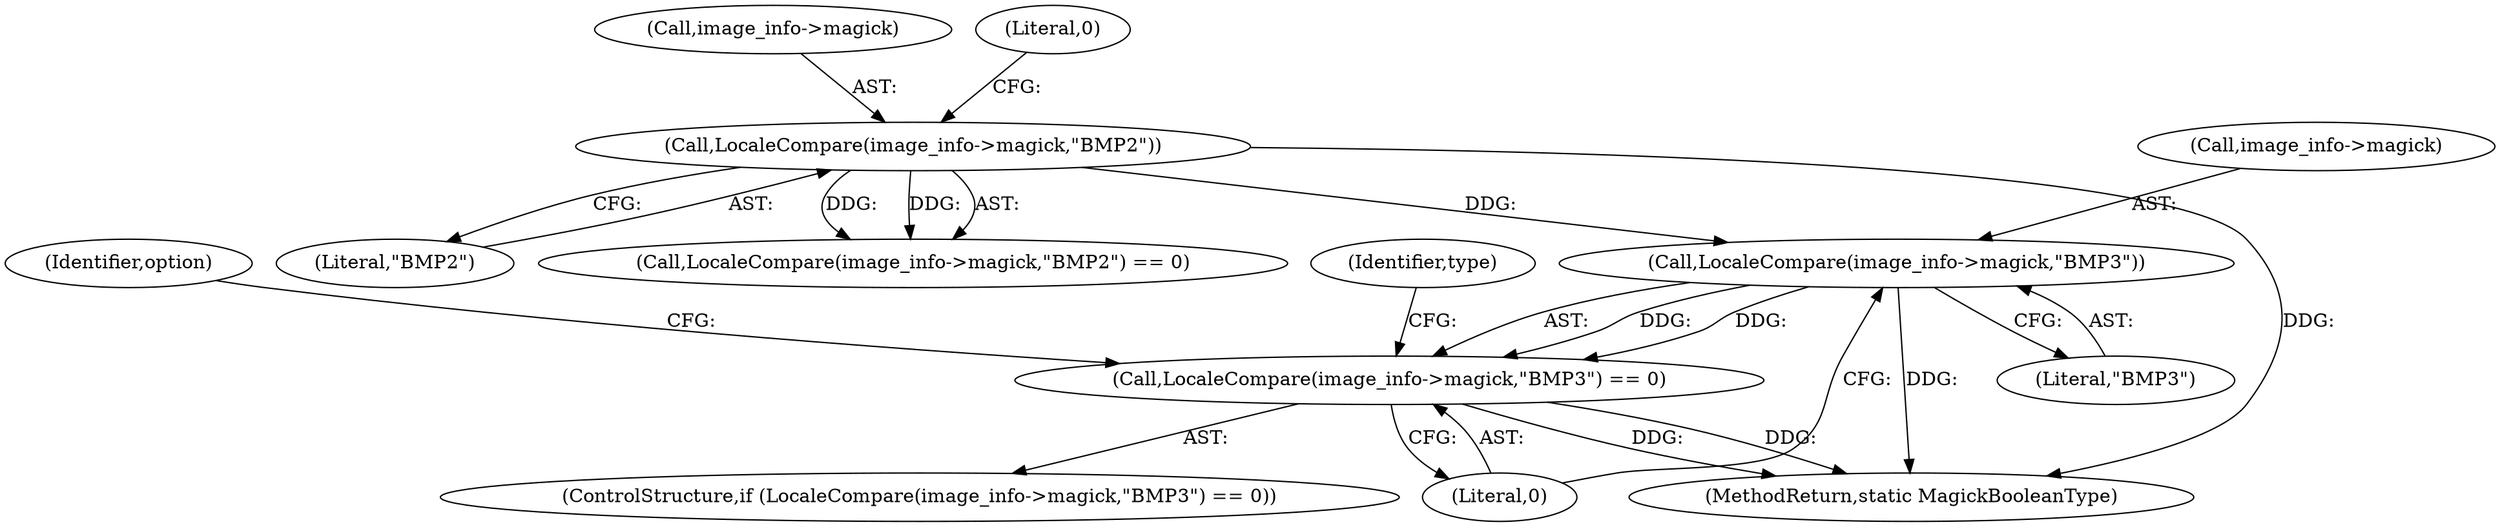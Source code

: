 digraph "0_ImageMagick_4cc6ec8a4197d4c008577127736bf7985d632323@pointer" {
"1000227" [label="(Call,LocaleCompare(image_info->magick,\"BMP3\"))"];
"1000215" [label="(Call,LocaleCompare(image_info->magick,\"BMP2\"))"];
"1000226" [label="(Call,LocaleCompare(image_info->magick,\"BMP3\") == 0)"];
"1000228" [label="(Call,image_info->magick)"];
"1000225" [label="(ControlStructure,if (LocaleCompare(image_info->magick,\"BMP3\") == 0))"];
"1000219" [label="(Literal,\"BMP2\")"];
"1000232" [label="(Literal,0)"];
"1000215" [label="(Call,LocaleCompare(image_info->magick,\"BMP2\"))"];
"1000237" [label="(Identifier,option)"];
"1000226" [label="(Call,LocaleCompare(image_info->magick,\"BMP3\") == 0)"];
"1000227" [label="(Call,LocaleCompare(image_info->magick,\"BMP3\"))"];
"1002596" [label="(MethodReturn,static MagickBooleanType)"];
"1000216" [label="(Call,image_info->magick)"];
"1000220" [label="(Literal,0)"];
"1000234" [label="(Identifier,type)"];
"1000231" [label="(Literal,\"BMP3\")"];
"1000214" [label="(Call,LocaleCompare(image_info->magick,\"BMP2\") == 0)"];
"1000227" -> "1000226"  [label="AST: "];
"1000227" -> "1000231"  [label="CFG: "];
"1000228" -> "1000227"  [label="AST: "];
"1000231" -> "1000227"  [label="AST: "];
"1000232" -> "1000227"  [label="CFG: "];
"1000227" -> "1002596"  [label="DDG: "];
"1000227" -> "1000226"  [label="DDG: "];
"1000227" -> "1000226"  [label="DDG: "];
"1000215" -> "1000227"  [label="DDG: "];
"1000215" -> "1000214"  [label="AST: "];
"1000215" -> "1000219"  [label="CFG: "];
"1000216" -> "1000215"  [label="AST: "];
"1000219" -> "1000215"  [label="AST: "];
"1000220" -> "1000215"  [label="CFG: "];
"1000215" -> "1002596"  [label="DDG: "];
"1000215" -> "1000214"  [label="DDG: "];
"1000215" -> "1000214"  [label="DDG: "];
"1000226" -> "1000225"  [label="AST: "];
"1000226" -> "1000232"  [label="CFG: "];
"1000232" -> "1000226"  [label="AST: "];
"1000234" -> "1000226"  [label="CFG: "];
"1000237" -> "1000226"  [label="CFG: "];
"1000226" -> "1002596"  [label="DDG: "];
"1000226" -> "1002596"  [label="DDG: "];
}
